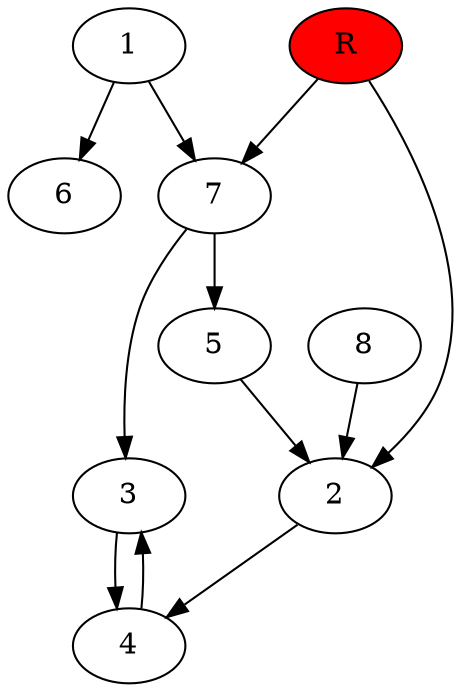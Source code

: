digraph prb30334 {
	1
	2
	3
	4
	5
	6
	7
	8
	R [fillcolor="#ff0000" style=filled]
	1 -> 6
	1 -> 7
	2 -> 4
	3 -> 4
	4 -> 3
	5 -> 2
	7 -> 3
	7 -> 5
	8 -> 2
	R -> 2
	R -> 7
}
